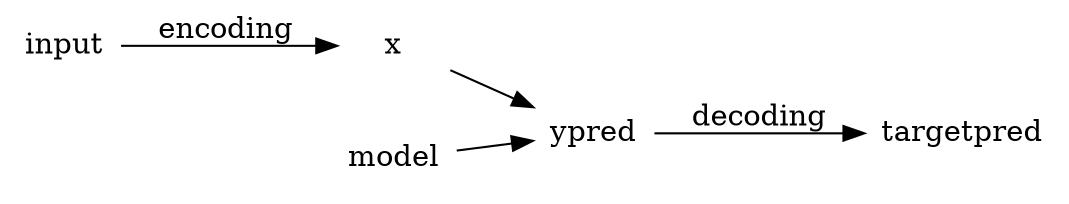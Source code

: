 
digraph inference {
rankdir=LR;
node [shape = none]
input -> x [label = "encoding"]
x -> ypred
model -> ypred
ypred -> targetpred [label = "decoding"]
}
